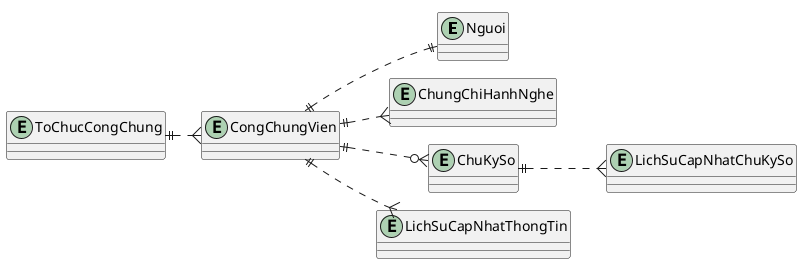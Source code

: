 @startuml erd
!pragma layout smetana
left to right direction
entity Nguoi
entity CongChungVien
entity ChungChiHanhNghe
entity ChuKySo
entity LichSuCapNhatThongTin
entity LichSuCapNhatChuKySo
entity ToChucCongChung

CongChungVien ||..|| Nguoi
CongChungVien ||..{ ChungChiHanhNghe
CongChungVien ||..o{ ChuKySo
ToChucCongChung ||..{ CongChungVien
ChuKySo ||..{ LichSuCapNhatChuKySo
CongChungVien ||..{ LichSuCapNhatThongTin
@enduml


